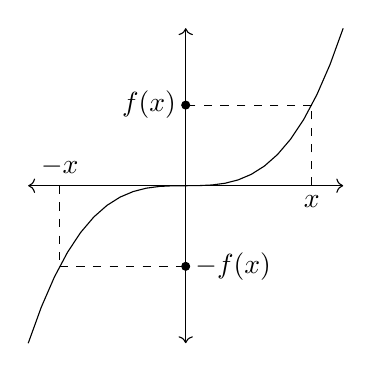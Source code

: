 \begin{tikzpicture}[scale=2]
  \draw [<->] (-1,0) -- (1,0);
  \draw [<->] (0,-1) -- (0,1);
  \node[below] (X1) at (0.8, 0) {$x$};
  \node[above] (X2) at (-0.8, 0) {$-x$};
  \draw[domain=-1:1] plot (\x, {\x*\x*\x});
  \draw[dashed] (X1)--(0.8, 0.512);
  \draw[dashed] (X2)--(-0.8, -0.512);
  \draw[dashed] (0.8, 0.512)--(0, 0.512);
  \draw[dashed] (-0.8, -0.512)--(0, -0.512);
  \node[left] at (0, 0.512) {$f(x)$};
  \draw[fill] (0, 0.512) circle [radius=.025];
  \node[right] at (0, -0.512) {$-f(x)$};
  \draw[fill] (0, -0.512) circle [radius=.025];
\end{tikzpicture}